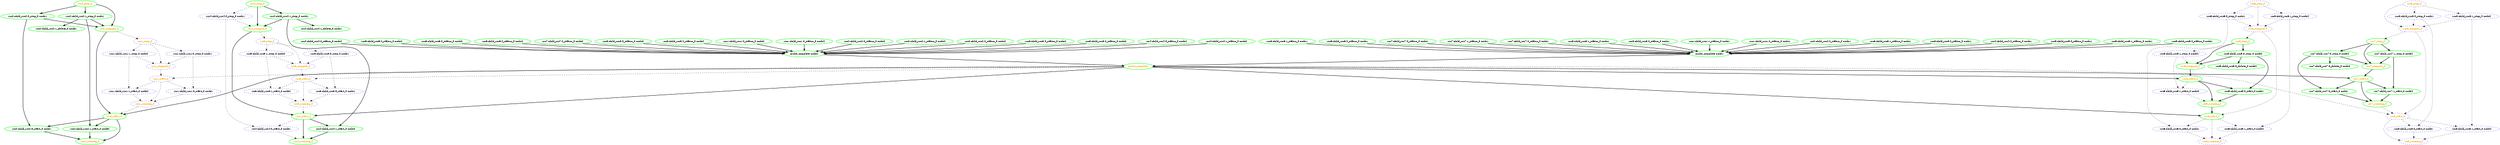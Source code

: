 digraph "g" {
	size = "30,30"
"probe_complete" [ style=bold color="green" fontcolor="orange" ]
"probe_complete node1" [ style=bold color="green" fontcolor="black" ]
"rsc1:child_rsc1:1_status_0 node1" [ style=bold color="green" fontcolor="black" ]
"rsc1:child_rsc1:2_status_0 node1" [ style=bold color="green" fontcolor="black" ]
"rsc2:child_rsc2:2_status_0 node1" [ style=bold color="green" fontcolor="black" ]
"rsc3:child_rsc3:1_status_0 node1" [ style=bold color="green" fontcolor="black" ]
"rsc3:child_rsc3:2_status_0 node1" [ style=bold color="green" fontcolor="black" ]
"rsc4:child_rsc4:2_status_0 node1" [ style=bold color="green" fontcolor="black" ]
"rsc5:child_rsc5:0_status_0 node1" [ style=bold color="green" fontcolor="black" ]
"rsc5:child_rsc5:1_status_0 node1" [ style=bold color="green" fontcolor="black" ]
"rsc5:child_rsc5:2_status_0 node1" [ style=bold color="green" fontcolor="black" ]
"rsc6:child_rsc6:1_status_0 node1" [ style=bold color="green" fontcolor="black" ]
"rsc6:child_rsc6:2_status_0 node1" [ style=bold color="green" fontcolor="black" ]
"rsc7:child_rsc7:0_status_0 node1" [ style=bold color="green" fontcolor="black" ]
"rsc7:child_rsc7:1_status_0 node1" [ style=bold color="green" fontcolor="black" ]
"rsc7:child_rsc7:2_status_0 node1" [ style=bold color="green" fontcolor="black" ]
"rsc8:child_rsc8:1_status_0 node1" [ style=bold color="green" fontcolor="black" ]
"rsc8:child_rsc8:2_status_0 node1" [ style=bold color="green" fontcolor="black" ]
"probe_complete node2" [ style=bold color="green" fontcolor="black" ]
"rsc1:child_rsc1:0_status_0 node2" [ style=bold color="green" fontcolor="black" ]
"rsc1:child_rsc1:2_status_0 node2" [ style=bold color="green" fontcolor="black" ]
"rsc2:child_rsc2:0_status_0 node2" [ style=bold color="green" fontcolor="black" ]
"rsc2:child_rsc2:1_status_0 node2" [ style=bold color="green" fontcolor="black" ]
"rsc2:child_rsc2:2_status_0 node2" [ style=bold color="green" fontcolor="black" ]
"rsc3:child_rsc3:0_status_0 node2" [ style=bold color="green" fontcolor="black" ]
"rsc3:child_rsc3:2_status_0 node2" [ style=bold color="green" fontcolor="black" ]
"rsc4:child_rsc4:0_status_0 node2" [ style=bold color="green" fontcolor="black" ]
"rsc4:child_rsc4:1_status_0 node2" [ style=bold color="green" fontcolor="black" ]
"rsc4:child_rsc4:2_status_0 node2" [ style=bold color="green" fontcolor="black" ]
"rsc5:child_rsc5:2_status_0 node2" [ style=bold color="green" fontcolor="black" ]
"rsc6:child_rsc6:0_status_0 node2" [ style=bold color="green" fontcolor="black" ]
"rsc6:child_rsc6:2_status_0 node2" [ style=bold color="green" fontcolor="black" ]
"rsc7:child_rsc7:2_status_0 node2" [ style=bold color="green" fontcolor="black" ]
"rsc8:child_rsc8:0_status_0 node2" [ style=bold color="green" fontcolor="black" ]
"rsc8:child_rsc8:2_status_0 node2" [ style=bold color="green" fontcolor="black" ]
"rsc1:child_rsc1:0_stop_0 node1" [ style="dashed" color="blue" fontcolor="black" ]
"rsc1:child_rsc1:0_start_0 node1" [ style="dashed" color="blue" fontcolor="black" ]
"rsc1:child_rsc1:1_stop_0 node2" [ style="dashed" color="blue" fontcolor="black" ]
"rsc1:child_rsc1:1_start_0 node2" [ style="dashed" color="blue" fontcolor="black" ]
"rsc1_start_0" [ style="dashed" color="blue" fontcolor="orange" ]
"rsc1_running_0" [ style="dashed" color="blue" fontcolor="orange" ]
"rsc1_stop_0" [ style="dashed" color="blue" fontcolor="orange" ]
"rsc1_stopped_0" [ style="dashed" color="blue" fontcolor="orange" ]
"rsc2:child_rsc2:0_stop_0 node1" [ style=bold color="green" fontcolor="black" ]
"rsc2:child_rsc2:0_start_0 node1" [ style=bold color="green" fontcolor="black" ]
"rsc2:child_rsc2:1_stop_0 node1" [ style=bold color="green" fontcolor="black" ]
"rsc2:child_rsc2:1_start_0 node2" [ style=bold color="green" fontcolor="black" ]
"rsc2:child_rsc2:1_delete_0 node1" [ style=bold color="green" fontcolor="black" ]
"rsc2_start_0" [ style=bold color="green" fontcolor="orange" ]
"rsc2_running_0" [ style=bold color="green" fontcolor="orange" ]
"rsc2_stop_0" [ style=bold color="green" fontcolor="orange" ]
"rsc2_stopped_0" [ style=bold color="green" fontcolor="orange" ]
"rsc3:child_rsc3:0_stop_0 node1" [ style="dashed" color="blue" fontcolor="black" ]
"rsc3:child_rsc3:0_start_0 node1" [ style="dashed" color="blue" fontcolor="black" ]
"rsc3:child_rsc3:1_stop_0 node2" [ style="dashed" color="blue" fontcolor="black" ]
"rsc3:child_rsc3:1_start_0 node2" [ style="dashed" color="blue" fontcolor="black" ]
"rsc3_start_0" [ style="dashed" color="blue" fontcolor="orange" ]
"rsc3_running_0" [ style="dashed" color="blue" fontcolor="orange" ]
"rsc3_stop_0" [ style="dashed" color="blue" fontcolor="orange" ]
"rsc3_stopped_0" [ style="dashed" color="blue" fontcolor="orange" ]
"rsc4:child_rsc4:0_stop_0 node1" [ style="dashed" color="blue" fontcolor="black" ]
"rsc4:child_rsc4:0_start_0 node1" [ style="dashed" color="blue" fontcolor="black" ]
"rsc4:child_rsc4:1_stop_0 node1" [ style=bold color="green" fontcolor="black" ]
"rsc4:child_rsc4:1_start_0 node2" [ style=bold color="green" fontcolor="black" ]
"rsc4:child_rsc4:1_delete_0 node1" [ style=bold color="green" fontcolor="black" ]
"rsc4_start_0" [ style=bold color="green" fontcolor="orange" ]
"rsc4_running_0" [ style=bold color="green" fontcolor="orange" ]
"rsc4_stop_0" [ style=bold color="green" fontcolor="orange" ]
"rsc4_stopped_0" [ style=bold color="green" fontcolor="orange" ]
"rsc5:child_rsc5:0_stop_0 node2" [ style=bold color="green" fontcolor="black" ]
"rsc5:child_rsc5:0_start_0 node1" [ style=bold color="green" fontcolor="black" ]
"rsc5:child_rsc5:0_delete_0 node2" [ style=bold color="green" fontcolor="black" ]
"rsc5:child_rsc5:1_stop_0 node2" [ style="dashed" color="blue" fontcolor="black" ]
"rsc5:child_rsc5:1_start_0 node2" [ style="dashed" color="blue" fontcolor="black" ]
"rsc5_start_0" [ style=bold color="green" fontcolor="orange" ]
"rsc5_running_0" [ style=bold color="green" fontcolor="orange" ]
"rsc5_stop_0" [ style=bold color="green" fontcolor="orange" ]
"rsc5_stopped_0" [ style=bold color="green" fontcolor="orange" ]
"rsc6:child_rsc6:0_stop_0 node1" [ style="dashed" color="blue" fontcolor="black" ]
"rsc6:child_rsc6:0_start_0 node1" [ style="dashed" color="blue" fontcolor="black" ]
"rsc6:child_rsc6:1_stop_0 node2" [ style="dashed" color="blue" fontcolor="black" ]
"rsc6:child_rsc6:1_start_0 node2" [ style="dashed" color="blue" fontcolor="black" ]
"rsc6_start_0" [ style=bold color="green" fontcolor="orange" ]
"rsc6_running_0" [ style="dashed" color="blue" fontcolor="orange" ]
"rsc6_stop_0" [ style="dashed" color="blue" fontcolor="orange" ]
"rsc6_stopped_0" [ style="dashed" color="blue" fontcolor="orange" ]
"rsc7:child_rsc7:0_stop_0 node2" [ style=bold color="green" fontcolor="black" ]
"rsc7:child_rsc7:0_start_0 node1" [ style=bold color="green" fontcolor="black" ]
"rsc7:child_rsc7:0_delete_0 node2" [ style=bold color="green" fontcolor="black" ]
"rsc7:child_rsc7:1_stop_0 node2" [ style=bold color="green" fontcolor="black" ]
"rsc7:child_rsc7:1_start_0 node2" [ style=bold color="green" fontcolor="black" ]
"rsc7_start_0" [ style=bold color="green" fontcolor="orange" ]
"rsc7_running_0" [ style=bold color="green" fontcolor="orange" ]
"rsc7_stop_0" [ style=bold color="green" fontcolor="orange" ]
"rsc7_stopped_0" [ style=bold color="green" fontcolor="orange" ]
"rsc8:child_rsc8:0_stop_0 node1" [ style="dashed" color="blue" fontcolor="black" ]
"rsc8:child_rsc8:0_start_0 node1" [ style="dashed" color="blue" fontcolor="black" ]
"rsc8:child_rsc8:1_stop_0 node2" [ style="dashed" color="blue" fontcolor="black" ]
"rsc8:child_rsc8:1_start_0 node2" [ style="dashed" color="blue" fontcolor="black" ]
"rsc8_start_0" [ style="dashed" color="blue" fontcolor="orange" ]
"rsc8_running_0" [ style="dashed" color="blue" fontcolor="orange" ]
"rsc8_stop_0" [ style="dashed" color="blue" fontcolor="orange" ]
"rsc8_stopped_0" [ style="dashed" color="blue" fontcolor="orange" ]
"probe_complete node1" -> "probe_complete" [ style = bold]
"probe_complete node2" -> "probe_complete" [ style = bold]
"rsc1:child_rsc1:1_status_0 node1" -> "probe_complete node1" [ style = bold]
"rsc1:child_rsc1:2_status_0 node1" -> "probe_complete node1" [ style = bold]
"rsc2:child_rsc2:2_status_0 node1" -> "probe_complete node1" [ style = bold]
"rsc3:child_rsc3:1_status_0 node1" -> "probe_complete node1" [ style = bold]
"rsc3:child_rsc3:2_status_0 node1" -> "probe_complete node1" [ style = bold]
"rsc4:child_rsc4:2_status_0 node1" -> "probe_complete node1" [ style = bold]
"rsc5:child_rsc5:0_status_0 node1" -> "probe_complete node1" [ style = bold]
"rsc5:child_rsc5:1_status_0 node1" -> "probe_complete node1" [ style = bold]
"rsc5:child_rsc5:2_status_0 node1" -> "probe_complete node1" [ style = bold]
"rsc6:child_rsc6:1_status_0 node1" -> "probe_complete node1" [ style = bold]
"rsc6:child_rsc6:2_status_0 node1" -> "probe_complete node1" [ style = bold]
"rsc7:child_rsc7:0_status_0 node1" -> "probe_complete node1" [ style = bold]
"rsc7:child_rsc7:1_status_0 node1" -> "probe_complete node1" [ style = bold]
"rsc7:child_rsc7:2_status_0 node1" -> "probe_complete node1" [ style = bold]
"rsc8:child_rsc8:1_status_0 node1" -> "probe_complete node1" [ style = bold]
"rsc8:child_rsc8:2_status_0 node1" -> "probe_complete node1" [ style = bold]
"rsc1:child_rsc1:0_status_0 node2" -> "probe_complete node2" [ style = bold]
"rsc1:child_rsc1:2_status_0 node2" -> "probe_complete node2" [ style = bold]
"rsc2:child_rsc2:0_status_0 node2" -> "probe_complete node2" [ style = bold]
"rsc2:child_rsc2:1_status_0 node2" -> "probe_complete node2" [ style = bold]
"rsc2:child_rsc2:2_status_0 node2" -> "probe_complete node2" [ style = bold]
"rsc3:child_rsc3:0_status_0 node2" -> "probe_complete node2" [ style = bold]
"rsc3:child_rsc3:2_status_0 node2" -> "probe_complete node2" [ style = bold]
"rsc4:child_rsc4:0_status_0 node2" -> "probe_complete node2" [ style = bold]
"rsc4:child_rsc4:1_status_0 node2" -> "probe_complete node2" [ style = bold]
"rsc4:child_rsc4:2_status_0 node2" -> "probe_complete node2" [ style = bold]
"rsc5:child_rsc5:2_status_0 node2" -> "probe_complete node2" [ style = bold]
"rsc6:child_rsc6:0_status_0 node2" -> "probe_complete node2" [ style = bold]
"rsc6:child_rsc6:2_status_0 node2" -> "probe_complete node2" [ style = bold]
"rsc7:child_rsc7:2_status_0 node2" -> "probe_complete node2" [ style = bold]
"rsc8:child_rsc8:0_status_0 node2" -> "probe_complete node2" [ style = bold]
"rsc8:child_rsc8:2_status_0 node2" -> "probe_complete node2" [ style = bold]
"rsc1_stop_0" -> "rsc1:child_rsc1:0_stop_0 node1" [ style = dashed]
"rsc1:child_rsc1:0_stop_0 node1" -> "rsc1:child_rsc1:0_start_0 node1" [ style = dashed]
"rsc1_start_0" -> "rsc1:child_rsc1:0_start_0 node1" [ style = dashed]
"rsc1_stop_0" -> "rsc1:child_rsc1:1_stop_0 node2" [ style = dashed]
"rsc1:child_rsc1:1_stop_0 node2" -> "rsc1:child_rsc1:1_start_0 node2" [ style = dashed]
"rsc1_start_0" -> "rsc1:child_rsc1:1_start_0 node2" [ style = dashed]
"probe_complete" -> "rsc1_start_0" [ style = dashed]
"rsc1_stopped_0" -> "rsc1_start_0" [ style = dashed]
"rsc1_start_0" -> "rsc1_running_0" [ style = dashed]
"rsc1:child_rsc1:0_start_0 node1" -> "rsc1_running_0" [ style = dashed]
"rsc1:child_rsc1:1_start_0 node2" -> "rsc1_running_0" [ style = dashed]
"rsc2_stopped_0" -> "rsc1_stop_0" [ style = dashed]
"rsc1_stop_0" -> "rsc1_stopped_0" [ style = dashed]
"rsc1:child_rsc1:0_stop_0 node1" -> "rsc1_stopped_0" [ style = dashed]
"rsc1:child_rsc1:1_stop_0 node2" -> "rsc1_stopped_0" [ style = dashed]
"rsc2_stop_0" -> "rsc2:child_rsc2:0_stop_0 node1" [ style = bold]
"rsc2:child_rsc2:0_stop_0 node1" -> "rsc2:child_rsc2:0_start_0 node1" [ style = bold]
"rsc2_start_0" -> "rsc2:child_rsc2:0_start_0 node1" [ style = bold]
"rsc2_stop_0" -> "rsc2:child_rsc2:1_stop_0 node1" [ style = bold]
"rsc2:child_rsc2:1_stop_0 node1" -> "rsc2:child_rsc2:1_start_0 node2" [ style = bold]
"rsc2_start_0" -> "rsc2:child_rsc2:1_start_0 node2" [ style = bold]
"rsc2:child_rsc2:1_stop_0 node1" -> "rsc2:child_rsc2:1_delete_0 node1" [ style = bold]
"probe_complete" -> "rsc2_start_0" [ style = bold]
"rsc1_running_0" -> "rsc2_start_0" [ style = dashed]
"rsc2_stopped_0" -> "rsc2_start_0" [ style = bold]
"rsc2:child_rsc2:0_start_0 node1" -> "rsc2_running_0" [ style = bold]
"rsc2:child_rsc2:1_start_0 node2" -> "rsc2_running_0" [ style = bold]
"rsc2_start_0" -> "rsc2_running_0" [ style = bold]
"rsc2:child_rsc2:0_stop_0 node1" -> "rsc2_stopped_0" [ style = bold]
"rsc2:child_rsc2:1_stop_0 node1" -> "rsc2_stopped_0" [ style = bold]
"rsc2_stop_0" -> "rsc2_stopped_0" [ style = bold]
"rsc3_stop_0" -> "rsc3:child_rsc3:0_stop_0 node1" [ style = dashed]
"rsc3:child_rsc3:0_stop_0 node1" -> "rsc3:child_rsc3:0_start_0 node1" [ style = dashed]
"rsc3_start_0" -> "rsc3:child_rsc3:0_start_0 node1" [ style = dashed]
"rsc3_stop_0" -> "rsc3:child_rsc3:1_stop_0 node2" [ style = dashed]
"rsc3:child_rsc3:1_stop_0 node2" -> "rsc3:child_rsc3:1_start_0 node2" [ style = dashed]
"rsc3_start_0" -> "rsc3:child_rsc3:1_start_0 node2" [ style = dashed]
"probe_complete" -> "rsc3_start_0" [ style = dashed]
"rsc3_stopped_0" -> "rsc3_start_0" [ style = dashed]
"rsc3_start_0" -> "rsc3_running_0" [ style = dashed]
"rsc3:child_rsc3:0_start_0 node1" -> "rsc3_running_0" [ style = dashed]
"rsc3:child_rsc3:1_start_0 node2" -> "rsc3_running_0" [ style = dashed]
"rsc4_stopped_0" -> "rsc3_stop_0" [ style = dashed]
"rsc3_stop_0" -> "rsc3_stopped_0" [ style = dashed]
"rsc3:child_rsc3:0_stop_0 node1" -> "rsc3_stopped_0" [ style = dashed]
"rsc3:child_rsc3:1_stop_0 node2" -> "rsc3_stopped_0" [ style = dashed]
"rsc4_stop_0" -> "rsc4:child_rsc4:0_stop_0 node1" [ style = dashed]
"rsc4:child_rsc4:0_stop_0 node1" -> "rsc4:child_rsc4:0_start_0 node1" [ style = dashed]
"rsc4_start_0" -> "rsc4:child_rsc4:0_start_0 node1" [ style = dashed]
"rsc4_stop_0" -> "rsc4:child_rsc4:1_stop_0 node1" [ style = bold]
"rsc4:child_rsc4:1_stop_0 node1" -> "rsc4:child_rsc4:1_start_0 node2" [ style = bold]
"rsc4_start_0" -> "rsc4:child_rsc4:1_start_0 node2" [ style = bold]
"rsc4:child_rsc4:1_stop_0 node1" -> "rsc4:child_rsc4:1_delete_0 node1" [ style = bold]
"probe_complete" -> "rsc4_start_0" [ style = bold]
"rsc3_running_0" -> "rsc4_start_0" [ style = dashed]
"rsc4_stopped_0" -> "rsc4_start_0" [ style = bold]
"rsc4:child_rsc4:0_start_0 node1" -> "rsc4_running_0" [ style = dashed]
"rsc4:child_rsc4:1_start_0 node2" -> "rsc4_running_0" [ style = bold]
"rsc4_start_0" -> "rsc4_running_0" [ style = bold]
"rsc4:child_rsc4:0_stop_0 node1" -> "rsc4_stopped_0" [ style = dashed]
"rsc4:child_rsc4:1_stop_0 node1" -> "rsc4_stopped_0" [ style = bold]
"rsc4_stop_0" -> "rsc4_stopped_0" [ style = bold]
"rsc5_stop_0" -> "rsc5:child_rsc5:0_stop_0 node2" [ style = bold]
"rsc5:child_rsc5:0_stop_0 node2" -> "rsc5:child_rsc5:0_start_0 node1" [ style = bold]
"rsc5_start_0" -> "rsc5:child_rsc5:0_start_0 node1" [ style = bold]
"rsc5:child_rsc5:0_stop_0 node2" -> "rsc5:child_rsc5:0_delete_0 node2" [ style = bold]
"rsc5_stop_0" -> "rsc5:child_rsc5:1_stop_0 node2" [ style = dashed]
"rsc5:child_rsc5:1_stop_0 node2" -> "rsc5:child_rsc5:1_start_0 node2" [ style = dashed]
"rsc5_start_0" -> "rsc5:child_rsc5:1_start_0 node2" [ style = dashed]
"probe_complete" -> "rsc5_start_0" [ style = bold]
"rsc5_stopped_0" -> "rsc5_start_0" [ style = bold]
"rsc5:child_rsc5:0_start_0 node1" -> "rsc5_running_0" [ style = bold]
"rsc5:child_rsc5:1_start_0 node2" -> "rsc5_running_0" [ style = dashed]
"rsc5_start_0" -> "rsc5_running_0" [ style = bold]
"rsc6_stopped_0" -> "rsc5_stop_0" [ style = dashed]
"rsc5:child_rsc5:0_stop_0 node2" -> "rsc5_stopped_0" [ style = bold]
"rsc5:child_rsc5:1_stop_0 node2" -> "rsc5_stopped_0" [ style = dashed]
"rsc5_stop_0" -> "rsc5_stopped_0" [ style = bold]
"rsc6_stop_0" -> "rsc6:child_rsc6:0_stop_0 node1" [ style = dashed]
"rsc6:child_rsc6:0_stop_0 node1" -> "rsc6:child_rsc6:0_start_0 node1" [ style = dashed]
"rsc6_start_0" -> "rsc6:child_rsc6:0_start_0 node1" [ style = dashed]
"rsc6_stop_0" -> "rsc6:child_rsc6:1_stop_0 node2" [ style = dashed]
"rsc6:child_rsc6:1_stop_0 node2" -> "rsc6:child_rsc6:1_start_0 node2" [ style = dashed]
"rsc6_start_0" -> "rsc6:child_rsc6:1_start_0 node2" [ style = dashed]
"probe_complete" -> "rsc6_start_0" [ style = bold]
"rsc5_running_0" -> "rsc6_start_0" [ style = bold]
"rsc6_stopped_0" -> "rsc6_start_0" [ style = dashed]
"rsc6_start_0" -> "rsc6_running_0" [ style = dashed]
"rsc6:child_rsc6:0_start_0 node1" -> "rsc6_running_0" [ style = dashed]
"rsc6:child_rsc6:1_start_0 node2" -> "rsc6_running_0" [ style = dashed]
"rsc6_stop_0" -> "rsc6_stopped_0" [ style = dashed]
"rsc6:child_rsc6:0_stop_0 node1" -> "rsc6_stopped_0" [ style = dashed]
"rsc6:child_rsc6:1_stop_0 node2" -> "rsc6_stopped_0" [ style = dashed]
"rsc7_stop_0" -> "rsc7:child_rsc7:0_stop_0 node2" [ style = bold]
"rsc7:child_rsc7:0_stop_0 node2" -> "rsc7:child_rsc7:0_start_0 node1" [ style = bold]
"rsc7_start_0" -> "rsc7:child_rsc7:0_start_0 node1" [ style = bold]
"rsc7:child_rsc7:0_stop_0 node2" -> "rsc7:child_rsc7:0_delete_0 node2" [ style = bold]
"rsc7_stop_0" -> "rsc7:child_rsc7:1_stop_0 node2" [ style = bold]
"rsc7:child_rsc7:1_stop_0 node2" -> "rsc7:child_rsc7:1_start_0 node2" [ style = bold]
"rsc7_start_0" -> "rsc7:child_rsc7:1_start_0 node2" [ style = bold]
"probe_complete" -> "rsc7_start_0" [ style = bold]
"rsc7_stopped_0" -> "rsc7_start_0" [ style = bold]
"rsc7:child_rsc7:0_start_0 node1" -> "rsc7_running_0" [ style = bold]
"rsc7:child_rsc7:1_start_0 node2" -> "rsc7_running_0" [ style = bold]
"rsc7_start_0" -> "rsc7_running_0" [ style = bold]
"rsc8_stopped_0" -> "rsc7_stop_0" [ style = dashed]
"rsc7:child_rsc7:0_stop_0 node2" -> "rsc7_stopped_0" [ style = bold]
"rsc7:child_rsc7:1_stop_0 node2" -> "rsc7_stopped_0" [ style = bold]
"rsc7_stop_0" -> "rsc7_stopped_0" [ style = bold]
"rsc8_stop_0" -> "rsc8:child_rsc8:0_stop_0 node1" [ style = dashed]
"rsc8:child_rsc8:0_stop_0 node1" -> "rsc8:child_rsc8:0_start_0 node1" [ style = dashed]
"rsc8_start_0" -> "rsc8:child_rsc8:0_start_0 node1" [ style = dashed]
"rsc8_stop_0" -> "rsc8:child_rsc8:1_stop_0 node2" [ style = dashed]
"rsc8:child_rsc8:1_stop_0 node2" -> "rsc8:child_rsc8:1_start_0 node2" [ style = dashed]
"rsc8_start_0" -> "rsc8:child_rsc8:1_start_0 node2" [ style = dashed]
"rsc7_running_0" -> "rsc8_start_0" [ style = dashed]
"probe_complete" -> "rsc8_start_0" [ style = dashed]
"rsc8_stopped_0" -> "rsc8_start_0" [ style = dashed]
"rsc8_start_0" -> "rsc8_running_0" [ style = dashed]
"rsc8:child_rsc8:0_start_0 node1" -> "rsc8_running_0" [ style = dashed]
"rsc8:child_rsc8:1_start_0 node2" -> "rsc8_running_0" [ style = dashed]
"rsc8_stop_0" -> "rsc8_stopped_0" [ style = dashed]
"rsc8:child_rsc8:0_stop_0 node1" -> "rsc8_stopped_0" [ style = dashed]
"rsc8:child_rsc8:1_stop_0 node2" -> "rsc8_stopped_0" [ style = dashed]
}
